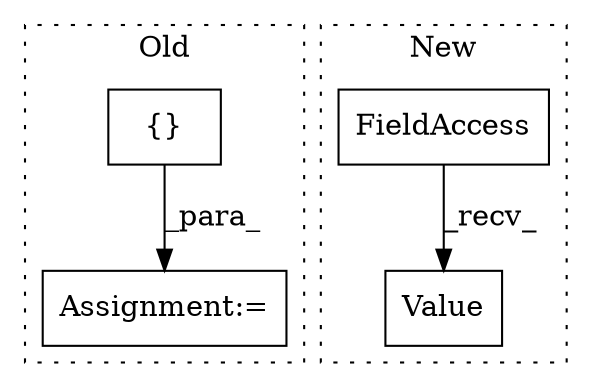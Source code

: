 digraph G {
subgraph cluster0 {
1 [label="{}" a="4" s="1520,1526" l="1,1" shape="box"];
4 [label="Assignment:=" a="7" s="1507" l="1" shape="box"];
label = "Old";
style="dotted";
}
subgraph cluster1 {
2 [label="Value" a="32" s="1718,1729" l="6,1" shape="box"];
3 [label="FieldAccess" a="22" s="1696" l="21" shape="box"];
label = "New";
style="dotted";
}
1 -> 4 [label="_para_"];
3 -> 2 [label="_recv_"];
}